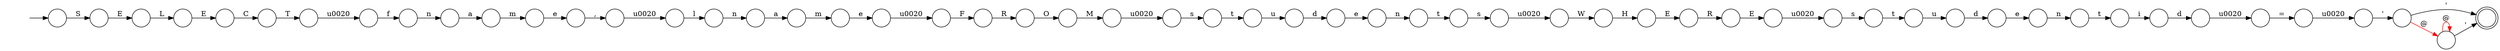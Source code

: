 digraph Automaton {
  rankdir = LR;
  0 [shape=doublecircle,label=""];
  1 [shape=circle,label=""];
  1 -> 3 [label="l"]
  2 [shape=circle,label=""];
  2 -> 36 [label="\u0020"]
  3 [shape=circle,label=""];
  3 -> 38 [label="n"]
  4 [shape=circle,label=""];
  4 -> 43 [label="n"]
  5 [shape=circle,label=""];
  5 -> 37 [label="E"]
  6 [shape=circle,label=""];
  6 -> 25 [label="R"]
  7 [shape=circle,label=""];
  7 -> 54 [label="n"]
  8 [shape=circle,label=""];
  8 -> 29 [label="t"]
  9 [shape=circle,label=""];
  9 -> 41 [label="f"]
  10 [shape=circle,label=""];
  10 -> 48 [label="W"]
  11 [shape=circle,label=""];
  11 -> 11 [label="@",color=red]
  11 -> 0 [label="'"]
  12 [shape=circle,label=""];
  12 -> 21 [label="d"]
  13 [shape=circle,label=""];
  13 -> 40 [label="a"]
  14 [shape=circle,label=""];
  14 -> 23 [label=","]
  15 [shape=circle,label=""];
  15 -> 52 [label="R"]
  16 [shape=circle,label=""];
  16 -> 9 [label="\u0020"]
  17 [shape=circle,label=""];
  17 -> 15 [label="E"]
  18 [shape=circle,label=""];
  18 -> 7 [label="e"]
  19 [shape=circle,label=""];
  initial [shape=plaintext,label=""];
  initial -> 19
  19 -> 45 [label="S"]
  20 [shape=circle,label=""];
  20 -> 11 [label="@",color=red]
  20 -> 0 [label="'"]
  21 [shape=circle,label=""];
  21 -> 22 [label="\u0020"]
  22 [shape=circle,label=""];
  22 -> 24 [label="="]
  23 [shape=circle,label=""];
  23 -> 1 [label="\u0020"]
  24 [shape=circle,label=""];
  24 -> 53 [label="\u0020"]
  25 [shape=circle,label=""];
  25 -> 46 [label="O"]
  26 [shape=circle,label=""];
  26 -> 44 [label="\u0020"]
  27 [shape=circle,label=""];
  27 -> 16 [label="T"]
  28 [shape=circle,label=""];
  28 -> 31 [label="\u0020"]
  29 [shape=circle,label=""];
  29 -> 33 [label="u"]
  30 [shape=circle,label=""];
  30 -> 4 [label="e"]
  31 [shape=circle,label=""];
  31 -> 6 [label="F"]
  32 [shape=circle,label=""];
  32 -> 12 [label="i"]
  33 [shape=circle,label=""];
  33 -> 30 [label="d"]
  34 [shape=circle,label=""];
  34 -> 28 [label="e"]
  35 [shape=circle,label=""];
  35 -> 55 [label="t"]
  36 [shape=circle,label=""];
  36 -> 35 [label="s"]
  37 [shape=circle,label=""];
  37 -> 27 [label="C"]
  38 [shape=circle,label=""];
  38 -> 39 [label="a"]
  39 [shape=circle,label=""];
  39 -> 34 [label="m"]
  40 [shape=circle,label=""];
  40 -> 49 [label="m"]
  41 [shape=circle,label=""];
  41 -> 13 [label="n"]
  42 [shape=circle,label=""];
  42 -> 50 [label="s"]
  43 [shape=circle,label=""];
  43 -> 42 [label="t"]
  44 [shape=circle,label=""];
  44 -> 8 [label="s"]
  45 [shape=circle,label=""];
  45 -> 47 [label="E"]
  46 [shape=circle,label=""];
  46 -> 26 [label="M"]
  47 [shape=circle,label=""];
  47 -> 5 [label="L"]
  48 [shape=circle,label=""];
  48 -> 17 [label="H"]
  49 [shape=circle,label=""];
  49 -> 14 [label="e"]
  50 [shape=circle,label=""];
  50 -> 10 [label="\u0020"]
  51 [shape=circle,label=""];
  51 -> 18 [label="d"]
  52 [shape=circle,label=""];
  52 -> 2 [label="E"]
  53 [shape=circle,label=""];
  53 -> 20 [label="'"]
  54 [shape=circle,label=""];
  54 -> 32 [label="t"]
  55 [shape=circle,label=""];
  55 -> 51 [label="u"]
}
